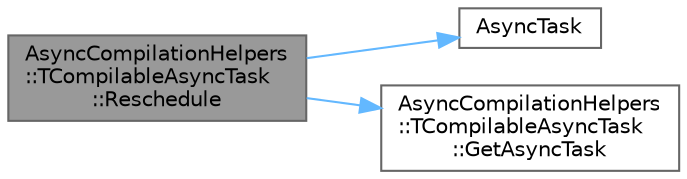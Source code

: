 digraph "AsyncCompilationHelpers::TCompilableAsyncTask::Reschedule"
{
 // INTERACTIVE_SVG=YES
 // LATEX_PDF_SIZE
  bgcolor="transparent";
  edge [fontname=Helvetica,fontsize=10,labelfontname=Helvetica,labelfontsize=10];
  node [fontname=Helvetica,fontsize=10,shape=box,height=0.2,width=0.4];
  rankdir="LR";
  Node1 [id="Node000001",label="AsyncCompilationHelpers\l::TCompilableAsyncTask\l::Reschedule",height=0.2,width=0.4,color="gray40", fillcolor="grey60", style="filled", fontcolor="black",tooltip=" "];
  Node1 -> Node2 [id="edge1_Node000001_Node000002",color="steelblue1",style="solid",tooltip=" "];
  Node2 [id="Node000002",label="AsyncTask",height=0.2,width=0.4,color="grey40", fillcolor="white", style="filled",URL="$d7/ddf/Async_8h.html#af3f76dd19cc62493372e2036f155d99b",tooltip="Convenience function for executing code asynchronously on the Task Graph."];
  Node1 -> Node3 [id="edge2_Node000001_Node000003",color="steelblue1",style="solid",tooltip=" "];
  Node3 [id="Node000003",label="AsyncCompilationHelpers\l::TCompilableAsyncTask\l::GetAsyncTask",height=0.2,width=0.4,color="grey40", fillcolor="white", style="filled",URL="$d6/df9/classAsyncCompilationHelpers_1_1TCompilableAsyncTask.html#aba81fa3cb806d52b5cb25ffdde33c8bd",tooltip=" "];
}

